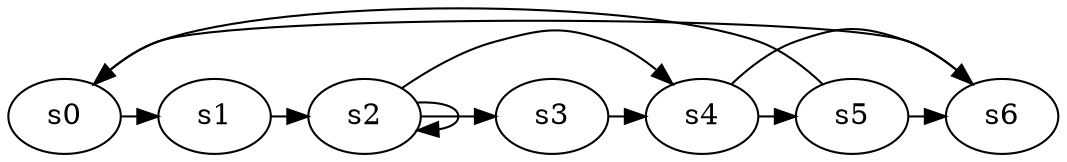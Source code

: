 digraph game_0595_cycle_7 {
    s0 [name="s0", player=0];
    s1 [name="s1", player=0];
    s2 [name="s2", player=1];
    s3 [name="s3", player=0, target=1];
    s4 [name="s4", player=1, target=1];
    s5 [name="s5", player=0];
    s6 [name="s6", player=1];

    s0 -> s1 [constraint="time % 2 == 0 && !(time % 4 == 0)"];
    s1 -> s2 [constraint="time % 7 == 5"];
    s2 -> s3 [constraint="time % 3 == 2"];
    s3 -> s4 [constraint="time % 3 == 0 && !(time % 3 == 0)"];
    s4 -> s5 [constraint="time % 3 == 0 && !(time % 5 == 0)"];
    s5 -> s6 [constraint="time == 1 || time == 7 || time == 19"];
    s6 -> s0 [constraint="time % 3 == 0 && !(time % 5 == 0)"];
    s2 -> s2 [constraint="time % 3 == 0"];
    s2 -> s4 [constraint="time == 2 || time == 4 || time == 11"];
    s4 -> s6 [constraint="time == 0 || time == 5 || time == 9"];
    s5 -> s0 [constraint="time == 0"];
}
